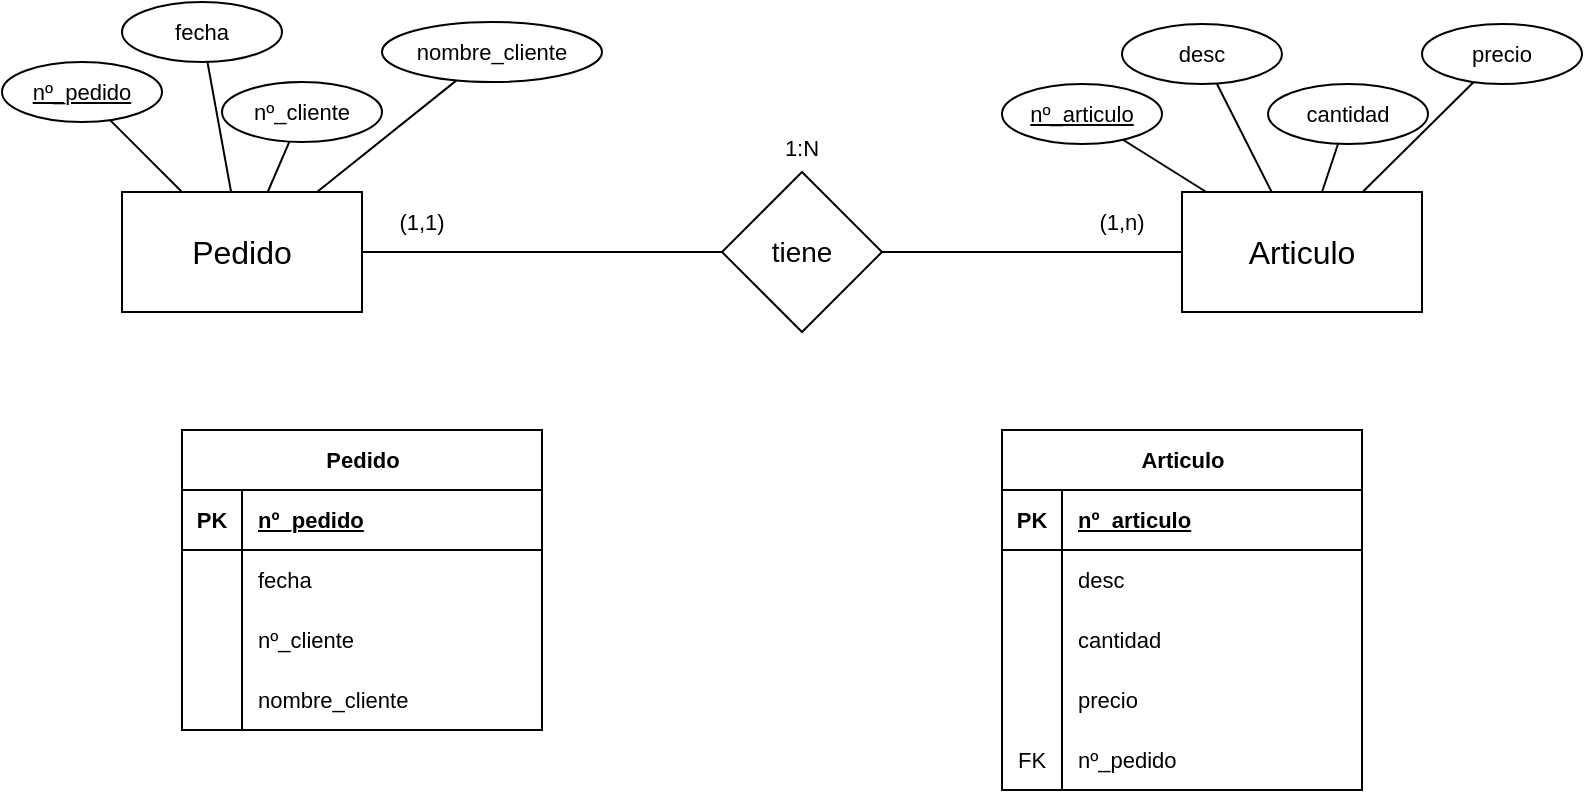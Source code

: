 <mxfile version="22.1.1" type="github">
  <diagram name="Página-1" id="LmuIaoj26Ij7rix88R88">
    <mxGraphModel dx="2074" dy="1111" grid="1" gridSize="10" guides="1" tooltips="1" connect="1" arrows="1" fold="1" page="1" pageScale="1" pageWidth="827" pageHeight="1169" math="0" shadow="0">
      <root>
        <mxCell id="0" />
        <mxCell id="1" parent="0" />
        <mxCell id="K46zj5RvIi9Rx789NXy--4" style="rounded=0;orthogonalLoop=1;jettySize=auto;html=1;endArrow=none;endFill=0;" edge="1" parent="1" source="K46zj5RvIi9Rx789NXy--1" target="K46zj5RvIi9Rx789NXy--3">
          <mxGeometry relative="1" as="geometry" />
        </mxCell>
        <mxCell id="K46zj5RvIi9Rx789NXy--1" value="&lt;font style=&quot;font-size: 16px;&quot;&gt;Pedido&lt;/font&gt;" style="rounded=0;whiteSpace=wrap;html=1;" vertex="1" parent="1">
          <mxGeometry x="80" y="151" width="120" height="60" as="geometry" />
        </mxCell>
        <mxCell id="K46zj5RvIi9Rx789NXy--5" style="edgeStyle=none;shape=connector;rounded=0;orthogonalLoop=1;jettySize=auto;html=1;labelBackgroundColor=default;strokeColor=default;align=center;verticalAlign=middle;fontFamily=Helvetica;fontSize=11;fontColor=default;endArrow=none;endFill=0;" edge="1" parent="1" source="K46zj5RvIi9Rx789NXy--2" target="K46zj5RvIi9Rx789NXy--3">
          <mxGeometry relative="1" as="geometry" />
        </mxCell>
        <mxCell id="K46zj5RvIi9Rx789NXy--2" value="&lt;font style=&quot;font-size: 16px;&quot;&gt;Articulo&lt;/font&gt;" style="rounded=0;whiteSpace=wrap;html=1;" vertex="1" parent="1">
          <mxGeometry x="610" y="151" width="120" height="60" as="geometry" />
        </mxCell>
        <mxCell id="K46zj5RvIi9Rx789NXy--3" value="&lt;font style=&quot;font-size: 14px;&quot;&gt;tiene&lt;/font&gt;" style="rhombus;whiteSpace=wrap;html=1;" vertex="1" parent="1">
          <mxGeometry x="380" y="141" width="80" height="80" as="geometry" />
        </mxCell>
        <mxCell id="K46zj5RvIi9Rx789NXy--6" value="1:N" style="text;html=1;strokeColor=none;fillColor=none;align=center;verticalAlign=middle;whiteSpace=wrap;rounded=0;fontSize=11;fontFamily=Helvetica;fontColor=default;" vertex="1" parent="1">
          <mxGeometry x="390" y="114" width="60" height="30" as="geometry" />
        </mxCell>
        <mxCell id="K46zj5RvIi9Rx789NXy--7" value="(1,1)" style="text;html=1;strokeColor=none;fillColor=none;align=center;verticalAlign=middle;whiteSpace=wrap;rounded=0;fontSize=11;fontFamily=Helvetica;fontColor=default;" vertex="1" parent="1">
          <mxGeometry x="200" y="151" width="60" height="30" as="geometry" />
        </mxCell>
        <mxCell id="K46zj5RvIi9Rx789NXy--8" value="(1,n)" style="text;html=1;strokeColor=none;fillColor=none;align=center;verticalAlign=middle;whiteSpace=wrap;rounded=0;fontSize=11;fontFamily=Helvetica;fontColor=default;" vertex="1" parent="1">
          <mxGeometry x="550" y="151" width="60" height="30" as="geometry" />
        </mxCell>
        <mxCell id="K46zj5RvIi9Rx789NXy--18" style="edgeStyle=none;shape=connector;rounded=0;orthogonalLoop=1;jettySize=auto;html=1;labelBackgroundColor=default;strokeColor=default;align=center;verticalAlign=middle;fontFamily=Helvetica;fontSize=11;fontColor=default;endArrow=none;endFill=0;" edge="1" parent="1" source="K46zj5RvIi9Rx789NXy--9" target="K46zj5RvIi9Rx789NXy--1">
          <mxGeometry relative="1" as="geometry" />
        </mxCell>
        <mxCell id="K46zj5RvIi9Rx789NXy--9" value="nº_pedido" style="ellipse;whiteSpace=wrap;html=1;fontFamily=Helvetica;fontSize=11;fontColor=default;fontStyle=4" vertex="1" parent="1">
          <mxGeometry x="20" y="86" width="80" height="30" as="geometry" />
        </mxCell>
        <mxCell id="K46zj5RvIi9Rx789NXy--19" style="edgeStyle=none;shape=connector;rounded=0;orthogonalLoop=1;jettySize=auto;html=1;labelBackgroundColor=default;strokeColor=default;align=center;verticalAlign=middle;fontFamily=Helvetica;fontSize=11;fontColor=default;endArrow=none;endFill=0;" edge="1" parent="1" source="K46zj5RvIi9Rx789NXy--10" target="K46zj5RvIi9Rx789NXy--1">
          <mxGeometry relative="1" as="geometry" />
        </mxCell>
        <mxCell id="K46zj5RvIi9Rx789NXy--10" value="fecha" style="ellipse;whiteSpace=wrap;html=1;fontFamily=Helvetica;fontSize=11;fontColor=default;" vertex="1" parent="1">
          <mxGeometry x="80" y="56" width="80" height="30" as="geometry" />
        </mxCell>
        <mxCell id="K46zj5RvIi9Rx789NXy--20" style="edgeStyle=none;shape=connector;rounded=0;orthogonalLoop=1;jettySize=auto;html=1;labelBackgroundColor=default;strokeColor=default;align=center;verticalAlign=middle;fontFamily=Helvetica;fontSize=11;fontColor=default;endArrow=none;endFill=0;" edge="1" parent="1" source="K46zj5RvIi9Rx789NXy--11" target="K46zj5RvIi9Rx789NXy--1">
          <mxGeometry relative="1" as="geometry" />
        </mxCell>
        <mxCell id="K46zj5RvIi9Rx789NXy--11" value="nº_cliente" style="ellipse;whiteSpace=wrap;html=1;fontFamily=Helvetica;fontSize=11;fontColor=default;" vertex="1" parent="1">
          <mxGeometry x="130" y="96" width="80" height="30" as="geometry" />
        </mxCell>
        <mxCell id="K46zj5RvIi9Rx789NXy--21" style="edgeStyle=none;shape=connector;rounded=0;orthogonalLoop=1;jettySize=auto;html=1;labelBackgroundColor=default;strokeColor=default;align=center;verticalAlign=middle;fontFamily=Helvetica;fontSize=11;fontColor=default;endArrow=none;endFill=0;" edge="1" parent="1" source="K46zj5RvIi9Rx789NXy--12" target="K46zj5RvIi9Rx789NXy--1">
          <mxGeometry relative="1" as="geometry" />
        </mxCell>
        <mxCell id="K46zj5RvIi9Rx789NXy--12" value="nombre_cliente" style="ellipse;whiteSpace=wrap;html=1;fontFamily=Helvetica;fontSize=11;fontColor=default;" vertex="1" parent="1">
          <mxGeometry x="210" y="66" width="110" height="30" as="geometry" />
        </mxCell>
        <mxCell id="K46zj5RvIi9Rx789NXy--22" style="edgeStyle=none;shape=connector;rounded=0;orthogonalLoop=1;jettySize=auto;html=1;labelBackgroundColor=default;strokeColor=default;align=center;verticalAlign=middle;fontFamily=Helvetica;fontSize=11;fontColor=default;endArrow=none;endFill=0;" edge="1" parent="1" source="K46zj5RvIi9Rx789NXy--13" target="K46zj5RvIi9Rx789NXy--2">
          <mxGeometry relative="1" as="geometry" />
        </mxCell>
        <mxCell id="K46zj5RvIi9Rx789NXy--13" value="nº_articulo" style="ellipse;whiteSpace=wrap;html=1;fontFamily=Helvetica;fontSize=11;fontColor=default;fontStyle=4" vertex="1" parent="1">
          <mxGeometry x="520" y="97" width="80" height="30" as="geometry" />
        </mxCell>
        <mxCell id="K46zj5RvIi9Rx789NXy--24" style="edgeStyle=none;shape=connector;rounded=0;orthogonalLoop=1;jettySize=auto;html=1;labelBackgroundColor=default;strokeColor=default;align=center;verticalAlign=middle;fontFamily=Helvetica;fontSize=11;fontColor=default;endArrow=none;endFill=0;" edge="1" parent="1" source="K46zj5RvIi9Rx789NXy--14" target="K46zj5RvIi9Rx789NXy--2">
          <mxGeometry relative="1" as="geometry" />
        </mxCell>
        <mxCell id="K46zj5RvIi9Rx789NXy--14" value="desc" style="ellipse;whiteSpace=wrap;html=1;fontFamily=Helvetica;fontSize=11;fontColor=default;" vertex="1" parent="1">
          <mxGeometry x="580" y="67" width="80" height="30" as="geometry" />
        </mxCell>
        <mxCell id="K46zj5RvIi9Rx789NXy--25" style="edgeStyle=none;shape=connector;rounded=0;orthogonalLoop=1;jettySize=auto;html=1;labelBackgroundColor=default;strokeColor=default;align=center;verticalAlign=middle;fontFamily=Helvetica;fontSize=11;fontColor=default;endArrow=none;endFill=0;" edge="1" parent="1" source="K46zj5RvIi9Rx789NXy--15" target="K46zj5RvIi9Rx789NXy--2">
          <mxGeometry relative="1" as="geometry" />
        </mxCell>
        <mxCell id="K46zj5RvIi9Rx789NXy--15" value="cantidad" style="ellipse;whiteSpace=wrap;html=1;fontFamily=Helvetica;fontSize=11;fontColor=default;" vertex="1" parent="1">
          <mxGeometry x="653" y="97" width="80" height="30" as="geometry" />
        </mxCell>
        <mxCell id="K46zj5RvIi9Rx789NXy--26" style="edgeStyle=none;shape=connector;rounded=0;orthogonalLoop=1;jettySize=auto;html=1;labelBackgroundColor=default;strokeColor=default;align=center;verticalAlign=middle;fontFamily=Helvetica;fontSize=11;fontColor=default;endArrow=none;endFill=0;" edge="1" parent="1" source="K46zj5RvIi9Rx789NXy--16" target="K46zj5RvIi9Rx789NXy--2">
          <mxGeometry relative="1" as="geometry" />
        </mxCell>
        <mxCell id="K46zj5RvIi9Rx789NXy--16" value="precio" style="ellipse;whiteSpace=wrap;html=1;fontFamily=Helvetica;fontSize=11;fontColor=default;" vertex="1" parent="1">
          <mxGeometry x="730" y="67" width="80" height="30" as="geometry" />
        </mxCell>
        <mxCell id="K46zj5RvIi9Rx789NXy--27" value="Pedido" style="shape=table;startSize=30;container=1;collapsible=1;childLayout=tableLayout;fixedRows=1;rowLines=0;fontStyle=1;align=center;resizeLast=1;html=1;fontFamily=Helvetica;fontSize=11;fontColor=default;" vertex="1" parent="1">
          <mxGeometry x="110" y="270" width="180" height="150" as="geometry" />
        </mxCell>
        <mxCell id="K46zj5RvIi9Rx789NXy--28" value="" style="shape=tableRow;horizontal=0;startSize=0;swimlaneHead=0;swimlaneBody=0;fillColor=none;collapsible=0;dropTarget=0;points=[[0,0.5],[1,0.5]];portConstraint=eastwest;top=0;left=0;right=0;bottom=1;fontFamily=Helvetica;fontSize=11;fontColor=default;" vertex="1" parent="K46zj5RvIi9Rx789NXy--27">
          <mxGeometry y="30" width="180" height="30" as="geometry" />
        </mxCell>
        <mxCell id="K46zj5RvIi9Rx789NXy--29" value="PK" style="shape=partialRectangle;connectable=0;fillColor=none;top=0;left=0;bottom=0;right=0;fontStyle=1;overflow=hidden;whiteSpace=wrap;html=1;fontFamily=Helvetica;fontSize=11;fontColor=default;" vertex="1" parent="K46zj5RvIi9Rx789NXy--28">
          <mxGeometry width="30" height="30" as="geometry">
            <mxRectangle width="30" height="30" as="alternateBounds" />
          </mxGeometry>
        </mxCell>
        <mxCell id="K46zj5RvIi9Rx789NXy--30" value="nº_pedido" style="shape=partialRectangle;connectable=0;fillColor=none;top=0;left=0;bottom=0;right=0;align=left;spacingLeft=6;fontStyle=5;overflow=hidden;whiteSpace=wrap;html=1;fontFamily=Helvetica;fontSize=11;fontColor=default;" vertex="1" parent="K46zj5RvIi9Rx789NXy--28">
          <mxGeometry x="30" width="150" height="30" as="geometry">
            <mxRectangle width="150" height="30" as="alternateBounds" />
          </mxGeometry>
        </mxCell>
        <mxCell id="K46zj5RvIi9Rx789NXy--31" value="" style="shape=tableRow;horizontal=0;startSize=0;swimlaneHead=0;swimlaneBody=0;fillColor=none;collapsible=0;dropTarget=0;points=[[0,0.5],[1,0.5]];portConstraint=eastwest;top=0;left=0;right=0;bottom=0;fontFamily=Helvetica;fontSize=11;fontColor=default;" vertex="1" parent="K46zj5RvIi9Rx789NXy--27">
          <mxGeometry y="60" width="180" height="30" as="geometry" />
        </mxCell>
        <mxCell id="K46zj5RvIi9Rx789NXy--32" value="" style="shape=partialRectangle;connectable=0;fillColor=none;top=0;left=0;bottom=0;right=0;editable=1;overflow=hidden;whiteSpace=wrap;html=1;fontFamily=Helvetica;fontSize=11;fontColor=default;" vertex="1" parent="K46zj5RvIi9Rx789NXy--31">
          <mxGeometry width="30" height="30" as="geometry">
            <mxRectangle width="30" height="30" as="alternateBounds" />
          </mxGeometry>
        </mxCell>
        <mxCell id="K46zj5RvIi9Rx789NXy--33" value="fecha" style="shape=partialRectangle;connectable=0;fillColor=none;top=0;left=0;bottom=0;right=0;align=left;spacingLeft=6;overflow=hidden;whiteSpace=wrap;html=1;fontFamily=Helvetica;fontSize=11;fontColor=default;" vertex="1" parent="K46zj5RvIi9Rx789NXy--31">
          <mxGeometry x="30" width="150" height="30" as="geometry">
            <mxRectangle width="150" height="30" as="alternateBounds" />
          </mxGeometry>
        </mxCell>
        <mxCell id="K46zj5RvIi9Rx789NXy--34" value="" style="shape=tableRow;horizontal=0;startSize=0;swimlaneHead=0;swimlaneBody=0;fillColor=none;collapsible=0;dropTarget=0;points=[[0,0.5],[1,0.5]];portConstraint=eastwest;top=0;left=0;right=0;bottom=0;fontFamily=Helvetica;fontSize=11;fontColor=default;" vertex="1" parent="K46zj5RvIi9Rx789NXy--27">
          <mxGeometry y="90" width="180" height="30" as="geometry" />
        </mxCell>
        <mxCell id="K46zj5RvIi9Rx789NXy--35" value="" style="shape=partialRectangle;connectable=0;fillColor=none;top=0;left=0;bottom=0;right=0;editable=1;overflow=hidden;whiteSpace=wrap;html=1;fontFamily=Helvetica;fontSize=11;fontColor=default;" vertex="1" parent="K46zj5RvIi9Rx789NXy--34">
          <mxGeometry width="30" height="30" as="geometry">
            <mxRectangle width="30" height="30" as="alternateBounds" />
          </mxGeometry>
        </mxCell>
        <mxCell id="K46zj5RvIi9Rx789NXy--36" value="nº_cliente" style="shape=partialRectangle;connectable=0;fillColor=none;top=0;left=0;bottom=0;right=0;align=left;spacingLeft=6;overflow=hidden;whiteSpace=wrap;html=1;fontFamily=Helvetica;fontSize=11;fontColor=default;" vertex="1" parent="K46zj5RvIi9Rx789NXy--34">
          <mxGeometry x="30" width="150" height="30" as="geometry">
            <mxRectangle width="150" height="30" as="alternateBounds" />
          </mxGeometry>
        </mxCell>
        <mxCell id="K46zj5RvIi9Rx789NXy--37" value="" style="shape=tableRow;horizontal=0;startSize=0;swimlaneHead=0;swimlaneBody=0;fillColor=none;collapsible=0;dropTarget=0;points=[[0,0.5],[1,0.5]];portConstraint=eastwest;top=0;left=0;right=0;bottom=0;fontFamily=Helvetica;fontSize=11;fontColor=default;" vertex="1" parent="K46zj5RvIi9Rx789NXy--27">
          <mxGeometry y="120" width="180" height="30" as="geometry" />
        </mxCell>
        <mxCell id="K46zj5RvIi9Rx789NXy--38" value="" style="shape=partialRectangle;connectable=0;fillColor=none;top=0;left=0;bottom=0;right=0;editable=1;overflow=hidden;whiteSpace=wrap;html=1;fontFamily=Helvetica;fontSize=11;fontColor=default;" vertex="1" parent="K46zj5RvIi9Rx789NXy--37">
          <mxGeometry width="30" height="30" as="geometry">
            <mxRectangle width="30" height="30" as="alternateBounds" />
          </mxGeometry>
        </mxCell>
        <mxCell id="K46zj5RvIi9Rx789NXy--39" value="nombre_cliente" style="shape=partialRectangle;connectable=0;fillColor=none;top=0;left=0;bottom=0;right=0;align=left;spacingLeft=6;overflow=hidden;whiteSpace=wrap;html=1;fontFamily=Helvetica;fontSize=11;fontColor=default;" vertex="1" parent="K46zj5RvIi9Rx789NXy--37">
          <mxGeometry x="30" width="150" height="30" as="geometry">
            <mxRectangle width="150" height="30" as="alternateBounds" />
          </mxGeometry>
        </mxCell>
        <mxCell id="K46zj5RvIi9Rx789NXy--40" value="Articulo" style="shape=table;startSize=30;container=1;collapsible=1;childLayout=tableLayout;fixedRows=1;rowLines=0;fontStyle=1;align=center;resizeLast=1;html=1;fontFamily=Helvetica;fontSize=11;fontColor=default;" vertex="1" parent="1">
          <mxGeometry x="520" y="270" width="180" height="180" as="geometry" />
        </mxCell>
        <mxCell id="K46zj5RvIi9Rx789NXy--41" value="" style="shape=tableRow;horizontal=0;startSize=0;swimlaneHead=0;swimlaneBody=0;fillColor=none;collapsible=0;dropTarget=0;points=[[0,0.5],[1,0.5]];portConstraint=eastwest;top=0;left=0;right=0;bottom=1;fontFamily=Helvetica;fontSize=11;fontColor=default;" vertex="1" parent="K46zj5RvIi9Rx789NXy--40">
          <mxGeometry y="30" width="180" height="30" as="geometry" />
        </mxCell>
        <mxCell id="K46zj5RvIi9Rx789NXy--42" value="PK" style="shape=partialRectangle;connectable=0;fillColor=none;top=0;left=0;bottom=0;right=0;fontStyle=1;overflow=hidden;whiteSpace=wrap;html=1;fontFamily=Helvetica;fontSize=11;fontColor=default;" vertex="1" parent="K46zj5RvIi9Rx789NXy--41">
          <mxGeometry width="30" height="30" as="geometry">
            <mxRectangle width="30" height="30" as="alternateBounds" />
          </mxGeometry>
        </mxCell>
        <mxCell id="K46zj5RvIi9Rx789NXy--43" value="nº_articulo" style="shape=partialRectangle;connectable=0;fillColor=none;top=0;left=0;bottom=0;right=0;align=left;spacingLeft=6;fontStyle=5;overflow=hidden;whiteSpace=wrap;html=1;fontFamily=Helvetica;fontSize=11;fontColor=default;" vertex="1" parent="K46zj5RvIi9Rx789NXy--41">
          <mxGeometry x="30" width="150" height="30" as="geometry">
            <mxRectangle width="150" height="30" as="alternateBounds" />
          </mxGeometry>
        </mxCell>
        <mxCell id="K46zj5RvIi9Rx789NXy--44" value="" style="shape=tableRow;horizontal=0;startSize=0;swimlaneHead=0;swimlaneBody=0;fillColor=none;collapsible=0;dropTarget=0;points=[[0,0.5],[1,0.5]];portConstraint=eastwest;top=0;left=0;right=0;bottom=0;fontFamily=Helvetica;fontSize=11;fontColor=default;" vertex="1" parent="K46zj5RvIi9Rx789NXy--40">
          <mxGeometry y="60" width="180" height="30" as="geometry" />
        </mxCell>
        <mxCell id="K46zj5RvIi9Rx789NXy--45" value="" style="shape=partialRectangle;connectable=0;fillColor=none;top=0;left=0;bottom=0;right=0;editable=1;overflow=hidden;whiteSpace=wrap;html=1;fontFamily=Helvetica;fontSize=11;fontColor=default;" vertex="1" parent="K46zj5RvIi9Rx789NXy--44">
          <mxGeometry width="30" height="30" as="geometry">
            <mxRectangle width="30" height="30" as="alternateBounds" />
          </mxGeometry>
        </mxCell>
        <mxCell id="K46zj5RvIi9Rx789NXy--46" value="desc" style="shape=partialRectangle;connectable=0;fillColor=none;top=0;left=0;bottom=0;right=0;align=left;spacingLeft=6;overflow=hidden;whiteSpace=wrap;html=1;fontFamily=Helvetica;fontSize=11;fontColor=default;" vertex="1" parent="K46zj5RvIi9Rx789NXy--44">
          <mxGeometry x="30" width="150" height="30" as="geometry">
            <mxRectangle width="150" height="30" as="alternateBounds" />
          </mxGeometry>
        </mxCell>
        <mxCell id="K46zj5RvIi9Rx789NXy--47" value="" style="shape=tableRow;horizontal=0;startSize=0;swimlaneHead=0;swimlaneBody=0;fillColor=none;collapsible=0;dropTarget=0;points=[[0,0.5],[1,0.5]];portConstraint=eastwest;top=0;left=0;right=0;bottom=0;fontFamily=Helvetica;fontSize=11;fontColor=default;" vertex="1" parent="K46zj5RvIi9Rx789NXy--40">
          <mxGeometry y="90" width="180" height="30" as="geometry" />
        </mxCell>
        <mxCell id="K46zj5RvIi9Rx789NXy--48" value="" style="shape=partialRectangle;connectable=0;fillColor=none;top=0;left=0;bottom=0;right=0;editable=1;overflow=hidden;whiteSpace=wrap;html=1;fontFamily=Helvetica;fontSize=11;fontColor=default;" vertex="1" parent="K46zj5RvIi9Rx789NXy--47">
          <mxGeometry width="30" height="30" as="geometry">
            <mxRectangle width="30" height="30" as="alternateBounds" />
          </mxGeometry>
        </mxCell>
        <mxCell id="K46zj5RvIi9Rx789NXy--49" value="cantidad" style="shape=partialRectangle;connectable=0;fillColor=none;top=0;left=0;bottom=0;right=0;align=left;spacingLeft=6;overflow=hidden;whiteSpace=wrap;html=1;fontFamily=Helvetica;fontSize=11;fontColor=default;" vertex="1" parent="K46zj5RvIi9Rx789NXy--47">
          <mxGeometry x="30" width="150" height="30" as="geometry">
            <mxRectangle width="150" height="30" as="alternateBounds" />
          </mxGeometry>
        </mxCell>
        <mxCell id="K46zj5RvIi9Rx789NXy--50" value="" style="shape=tableRow;horizontal=0;startSize=0;swimlaneHead=0;swimlaneBody=0;fillColor=none;collapsible=0;dropTarget=0;points=[[0,0.5],[1,0.5]];portConstraint=eastwest;top=0;left=0;right=0;bottom=0;fontFamily=Helvetica;fontSize=11;fontColor=default;" vertex="1" parent="K46zj5RvIi9Rx789NXy--40">
          <mxGeometry y="120" width="180" height="30" as="geometry" />
        </mxCell>
        <mxCell id="K46zj5RvIi9Rx789NXy--51" value="" style="shape=partialRectangle;connectable=0;fillColor=none;top=0;left=0;bottom=0;right=0;editable=1;overflow=hidden;whiteSpace=wrap;html=1;fontFamily=Helvetica;fontSize=11;fontColor=default;" vertex="1" parent="K46zj5RvIi9Rx789NXy--50">
          <mxGeometry width="30" height="30" as="geometry">
            <mxRectangle width="30" height="30" as="alternateBounds" />
          </mxGeometry>
        </mxCell>
        <mxCell id="K46zj5RvIi9Rx789NXy--52" value="precio" style="shape=partialRectangle;connectable=0;fillColor=none;top=0;left=0;bottom=0;right=0;align=left;spacingLeft=6;overflow=hidden;whiteSpace=wrap;html=1;fontFamily=Helvetica;fontSize=11;fontColor=default;" vertex="1" parent="K46zj5RvIi9Rx789NXy--50">
          <mxGeometry x="30" width="150" height="30" as="geometry">
            <mxRectangle width="150" height="30" as="alternateBounds" />
          </mxGeometry>
        </mxCell>
        <mxCell id="K46zj5RvIi9Rx789NXy--53" value="" style="shape=tableRow;horizontal=0;startSize=0;swimlaneHead=0;swimlaneBody=0;fillColor=none;collapsible=0;dropTarget=0;points=[[0,0.5],[1,0.5]];portConstraint=eastwest;top=0;left=0;right=0;bottom=0;fontFamily=Helvetica;fontSize=11;fontColor=default;" vertex="1" parent="K46zj5RvIi9Rx789NXy--40">
          <mxGeometry y="150" width="180" height="30" as="geometry" />
        </mxCell>
        <mxCell id="K46zj5RvIi9Rx789NXy--54" value="FK" style="shape=partialRectangle;connectable=0;fillColor=none;top=0;left=0;bottom=0;right=0;editable=1;overflow=hidden;whiteSpace=wrap;html=1;fontFamily=Helvetica;fontSize=11;fontColor=default;" vertex="1" parent="K46zj5RvIi9Rx789NXy--53">
          <mxGeometry width="30" height="30" as="geometry">
            <mxRectangle width="30" height="30" as="alternateBounds" />
          </mxGeometry>
        </mxCell>
        <mxCell id="K46zj5RvIi9Rx789NXy--55" value="nº_pedido" style="shape=partialRectangle;connectable=0;fillColor=none;top=0;left=0;bottom=0;right=0;align=left;spacingLeft=6;overflow=hidden;whiteSpace=wrap;html=1;fontFamily=Helvetica;fontSize=11;fontColor=default;" vertex="1" parent="K46zj5RvIi9Rx789NXy--53">
          <mxGeometry x="30" width="150" height="30" as="geometry">
            <mxRectangle width="150" height="30" as="alternateBounds" />
          </mxGeometry>
        </mxCell>
      </root>
    </mxGraphModel>
  </diagram>
</mxfile>
